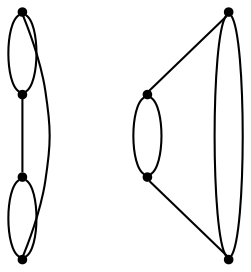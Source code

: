 graph {
  node [shape=point,comment="{\"directed\":false,\"doi\":\"10.1007/11618058_19\",\"figure\":\"3 (2)\"}"]

  v0 [pos="1536.772292877907,700.1260280609133"]
  v1 [pos="1217.0722202034883,843.7844435373945"]
  v2 [pos="1490.0729832848838,768.3635552724205"]
  v3 [pos="1499.0538154069768,913.8177076975508"]
  v4 [pos="1186.5405386991279,904.8385461171471"]
  v5 [pos="1403.8652616279069,897.6552168528241"]
  v6 [pos="1143.434515806686,682.167704900106"]
  v7 [pos="1215.2760537790698,689.3510023752851"]

  v0 -- v2 [id="-1",pos="1536.772292877907,700.1260280609133 1496.3533975290698,763.9551639556887 1496.3533975290698,763.9551639556887 1496.3533975290698,763.9551639556887 1490.0729832848838,768.3635552724205 1490.0729832848838,768.3635552724205 1490.0729832848838,768.3635552724205"]
  v6 -- v7 [id="-4",pos="1143.434515806686,682.167704900106 1215.2760537790698,689.3510023752851 1215.2760537790698,689.3510023752851 1215.2760537790698,689.3510023752851"]
  v4 -- v1 [id="-5",pos="1186.5405386991279,904.8385461171471 1211.4503452034883,849.0052382151289 1211.4503452034883,849.0052382151289 1211.4503452034883,849.0052382151289 1217.0722202034883,843.7844435373945 1217.0722202034883,843.7844435373945 1217.0722202034883,843.7844435373945"]
  v4 -- v2 [id="-10",pos="1186.5405386991279,904.8385461171471 1490.0729832848838,768.3635552724205 1490.0729832848838,768.3635552724205 1490.0729832848838,768.3635552724205"]
  v1 -- v4 [id="-11",pos="1217.0722202034883,843.7844435373945 1216.272129360465,851.4135837554934 1216.272129360465,851.4135837554934 1216.272129360465,851.4135837554934 1186.5405386991279,904.8385461171471 1186.5405386991279,904.8385461171471 1186.5405386991279,904.8385461171471"]
  v7 -- v3 [id="-12",pos="1215.2760537790698,689.3510023752851 1219.2392441860466,695.9219455718996 1219.2392441860466,695.9219455718996 1219.2392441860466,695.9219455718996 1499.0538154069768,913.8177076975508 1499.0538154069768,913.8177076975508 1499.0538154069768,913.8177076975508"]
  v7 -- v3 [id="-13",pos="1215.2760537790698,689.3510023752851 1222.5815406976744,691.696914037069 1222.5815406976744,691.696914037069 1222.5815406976744,691.696914037069 1499.0538154069768,913.8177076975508 1499.0538154069768,913.8177076975508 1499.0538154069768,913.8177076975508"]
  v1 -- v0 [id="-14",pos="1217.0722202034883,843.7844435373945 1536.772292877907,700.1260280609133 1536.772292877907,700.1260280609133 1536.772292877907,700.1260280609133"]
  v6 -- v5 [id="-15",pos="1143.434515806686,682.167704900106 1396.6097565406976,895.1509952545168 1396.6097565406976,895.1509952545168 1396.6097565406976,895.1509952545168 1403.8652616279069,897.6552168528241 1403.8652616279069,897.6552168528241 1403.8652616279069,897.6552168528241"]
  v5 -- v6 [id="-16",pos="1403.8652616279069,897.6552168528241 1400.0479469476743,891.001113255819 1400.0479469476743,891.001113255819 1400.0479469476743,891.001113255819 1143.434515806686,682.167704900106 1143.434515806686,682.167704900106 1143.434515806686,682.167704900106"]
  v3 -- v5 [id="-18",pos="1499.0538154069768,913.8177076975508 1403.8652616279069,897.6552168528241 1403.8652616279069,897.6552168528241 1403.8652616279069,897.6552168528241"]
  v0 -- v2 [id="-24",pos="1536.772292877907,700.1260280609133 1491.906667877907,760.9135786692303 1491.906667877907,760.9135786692303 1491.906667877907,760.9135786692303 1490.0729832848838,768.3635552724205 1490.0729832848838,768.3635552724205 1490.0729832848838,768.3635552724205"]
}